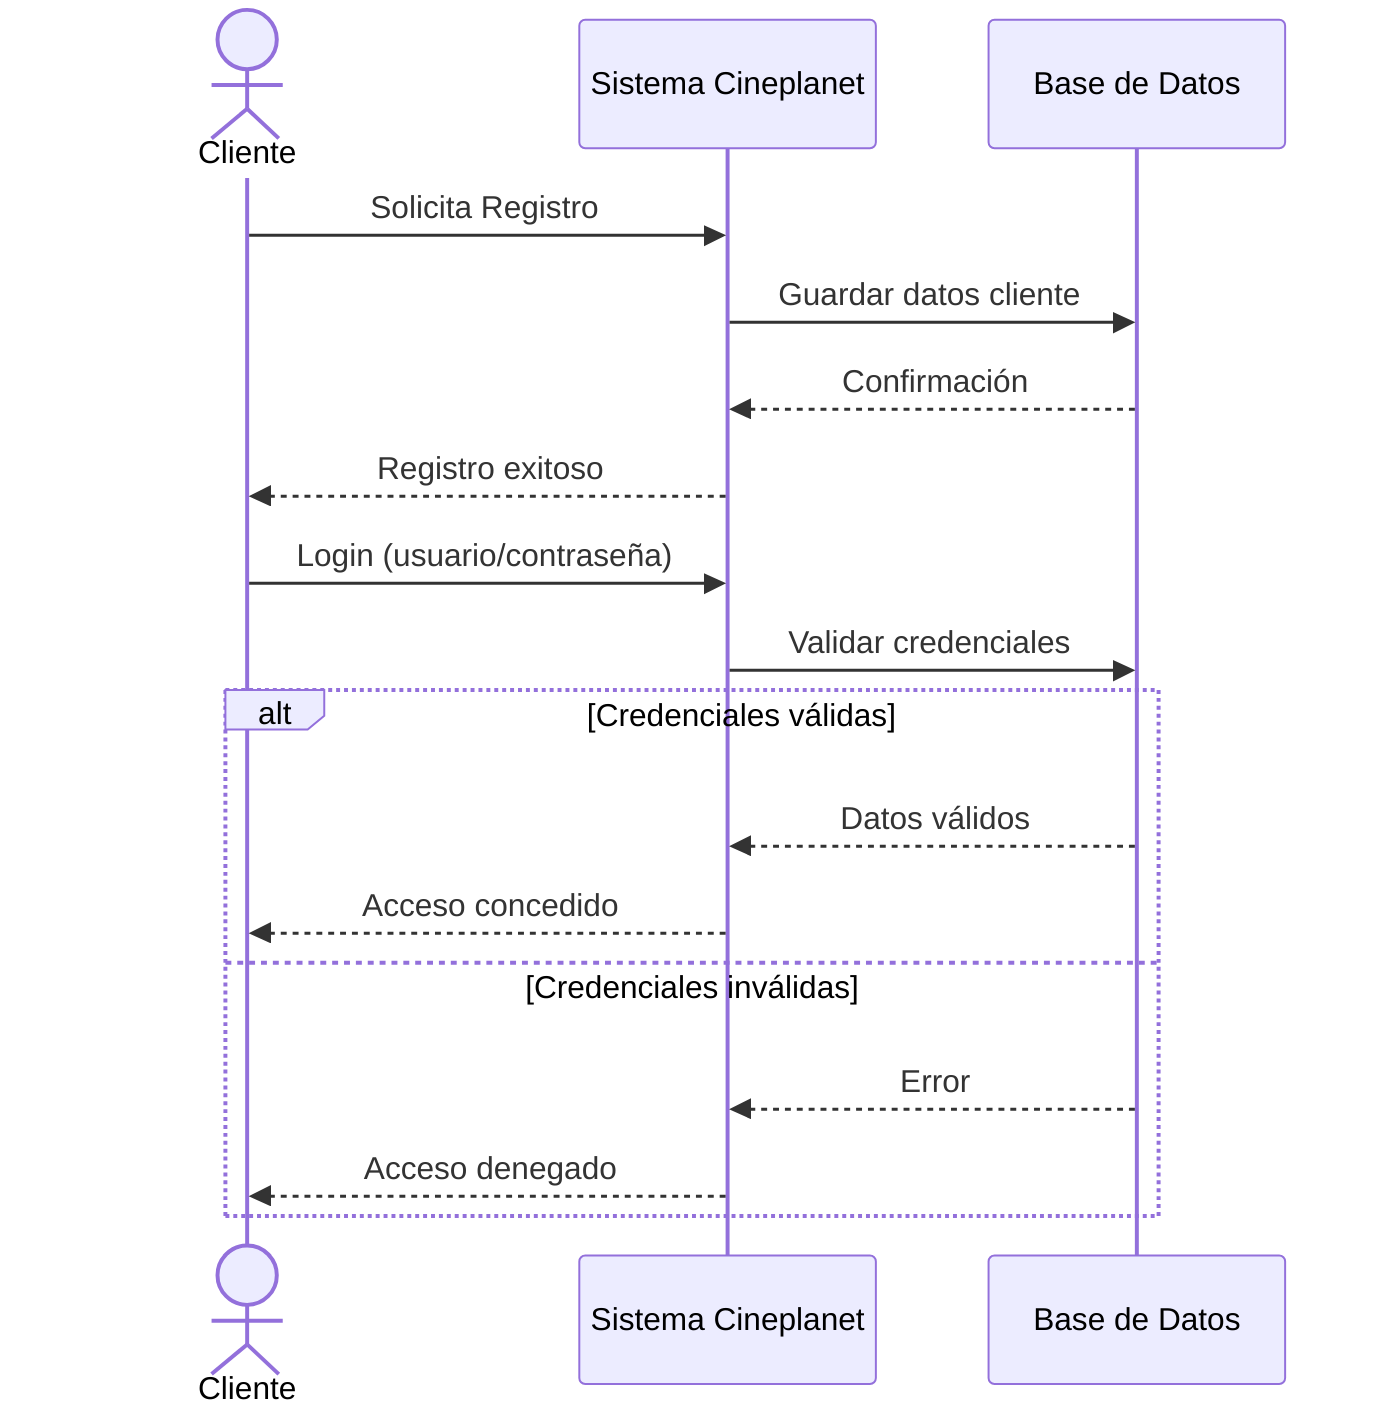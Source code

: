 sequenceDiagram
    actor Cliente
    participant Sistema as Sistema Cineplanet
    participant DB as Base de Datos

    Cliente->>Sistema: Solicita Registro
    Sistema->>DB: Guardar datos cliente
    DB-->>Sistema: Confirmación
    Sistema-->>Cliente: Registro exitoso

    Cliente->>Sistema: Login (usuario/contraseña)
    Sistema->>DB: Validar credenciales
    alt Credenciales válidas
        DB-->>Sistema: Datos válidos
        Sistema-->>Cliente: Acceso concedido
    else Credenciales inválidas
        DB-->>Sistema: Error
        Sistema-->>Cliente: Acceso denegado
    end